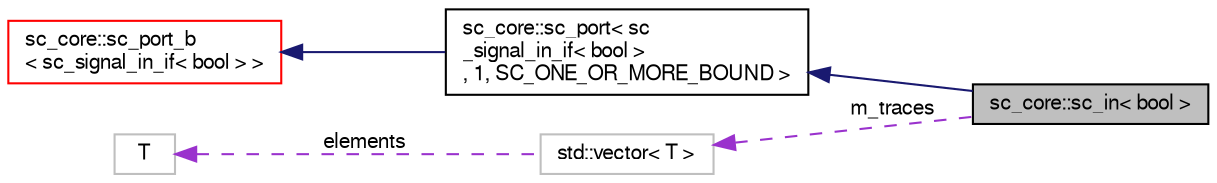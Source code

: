 digraph "sc_core::sc_in&lt; bool &gt;"
{
  edge [fontname="FreeSans",fontsize="10",labelfontname="FreeSans",labelfontsize="10"];
  node [fontname="FreeSans",fontsize="10",shape=record];
  rankdir="LR";
  Node5 [label="sc_core::sc_in\< bool \>",height=0.2,width=0.4,color="black", fillcolor="grey75", style="filled", fontcolor="black"];
  Node6 -> Node5 [dir="back",color="midnightblue",fontsize="10",style="solid",fontname="FreeSans"];
  Node6 [label="sc_core::sc_port\< sc\l_signal_in_if\< bool \>\l, 1, SC_ONE_OR_MORE_BOUND \>",height=0.2,width=0.4,color="black", fillcolor="white", style="filled",URL="$a01224.html"];
  Node7 -> Node6 [dir="back",color="midnightblue",fontsize="10",style="solid",fontname="FreeSans"];
  Node7 [label="sc_core::sc_port_b\l\< sc_signal_in_if\< bool \> \>",height=0.2,width=0.4,color="red", fillcolor="white", style="filled",URL="$a01220.html"];
  Node10 -> Node5 [dir="back",color="darkorchid3",fontsize="10",style="dashed",label=" m_traces" ,fontname="FreeSans"];
  Node10 [label="std::vector\< T \>",height=0.2,width=0.4,color="grey75", fillcolor="white", style="filled",tooltip="STL class. "];
  Node11 -> Node10 [dir="back",color="darkorchid3",fontsize="10",style="dashed",label=" elements" ,fontname="FreeSans"];
  Node11 [label="T",height=0.2,width=0.4,color="grey75", fillcolor="white", style="filled"];
}
